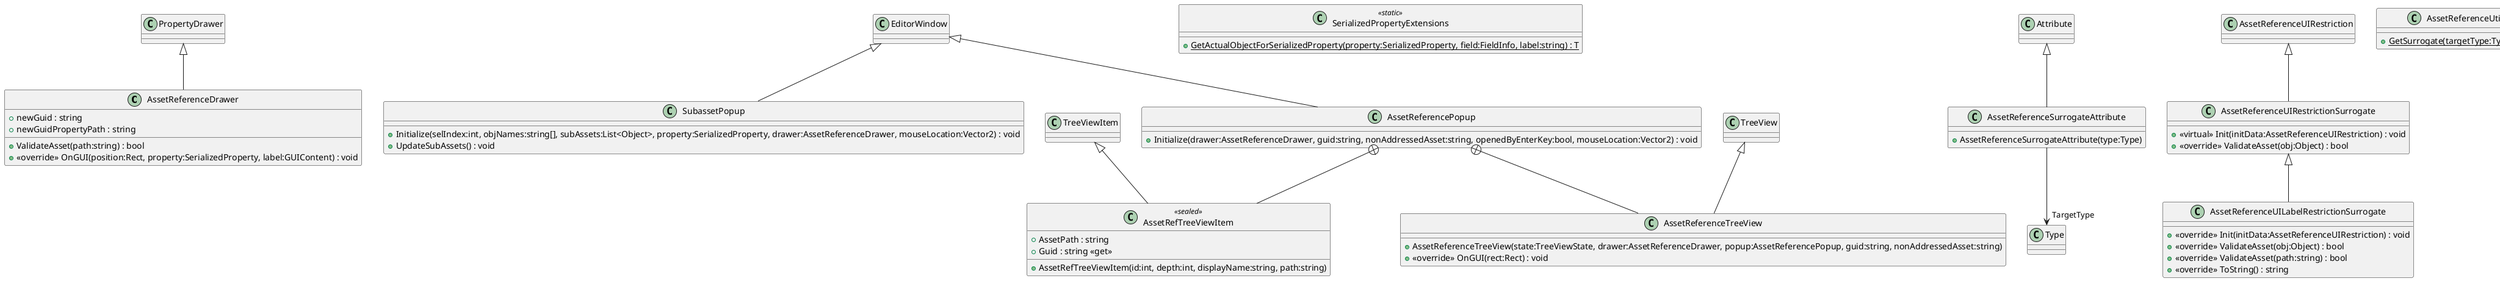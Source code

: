 @startuml
class AssetReferenceDrawer {
    + newGuid : string
    + newGuidPropertyPath : string
    + ValidateAsset(path:string) : bool
    + <<override>> OnGUI(position:Rect, property:SerializedProperty, label:GUIContent) : void
}
class SubassetPopup {
    + Initialize(selIndex:int, objNames:string[], subAssets:List<Object>, property:SerializedProperty, drawer:AssetReferenceDrawer, mouseLocation:Vector2) : void
    + UpdateSubAssets() : void
}
class AssetReferencePopup {
    + Initialize(drawer:AssetReferenceDrawer, guid:string, nonAddressedAsset:string, openedByEnterKey:bool, mouseLocation:Vector2) : void
}
class SerializedPropertyExtensions <<static>> {
    + {static} GetActualObjectForSerializedProperty(property:SerializedProperty, field:FieldInfo, label:string) : T
}
class AssetReferenceSurrogateAttribute {
    + AssetReferenceSurrogateAttribute(type:Type)
}
class AssetReferenceUIRestrictionSurrogate {
    + <<virtual>> Init(initData:AssetReferenceUIRestriction) : void
    + <<override>> ValidateAsset(obj:Object) : bool
}
class AssetReferenceUILabelRestrictionSurrogate {
    + <<override>> Init(initData:AssetReferenceUIRestriction) : void
    + <<override>> ValidateAsset(obj:Object) : bool
    + <<override>> ValidateAsset(path:string) : bool
    + <<override>> ToString() : string
}
class AssetReferenceUtility {
    + {static} GetSurrogate(targetType:Type) : Type
}
class AssetRefTreeViewItem <<sealed>> {
    + AssetPath : string
    + Guid : string <<get>>
    + AssetRefTreeViewItem(id:int, depth:int, displayName:string, path:string)
}
class AssetReferenceTreeView {
    + AssetReferenceTreeView(state:TreeViewState, drawer:AssetReferenceDrawer, popup:AssetReferencePopup, guid:string, nonAddressedAsset:string)
    + <<override>> OnGUI(rect:Rect) : void
}
PropertyDrawer <|-- AssetReferenceDrawer
EditorWindow <|-- SubassetPopup
EditorWindow <|-- AssetReferencePopup
Attribute <|-- AssetReferenceSurrogateAttribute
AssetReferenceSurrogateAttribute --> "TargetType" Type
AssetReferenceUIRestriction <|-- AssetReferenceUIRestrictionSurrogate
AssetReferenceUIRestrictionSurrogate <|-- AssetReferenceUILabelRestrictionSurrogate
AssetReferencePopup +-- AssetRefTreeViewItem
TreeViewItem <|-- AssetRefTreeViewItem
AssetReferencePopup +-- AssetReferenceTreeView
TreeView <|-- AssetReferenceTreeView
@enduml
